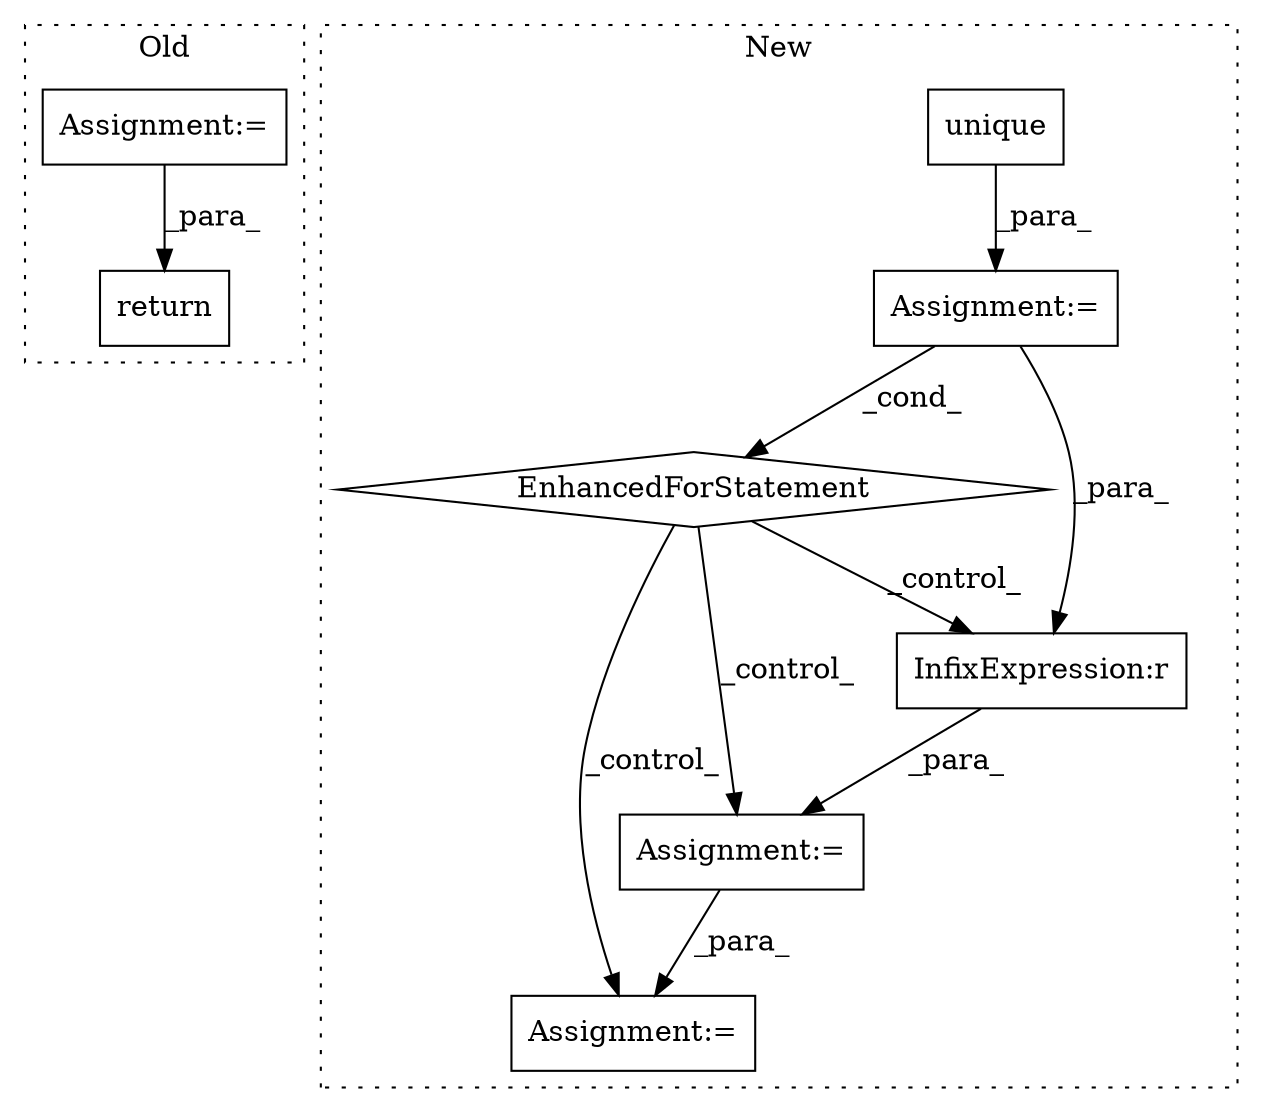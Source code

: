 digraph G {
subgraph cluster0 {
1 [label="return" a="41" s="559" l="7" shape="box"];
4 [label="Assignment:=" a="7" s="231,301" l="53,2" shape="box"];
label = "Old";
style="dotted";
}
subgraph cluster1 {
2 [label="unique" a="32" s="344" l="8" shape="box"];
3 [label="Assignment:=" a="7" s="271,352" l="53,2" shape="box"];
5 [label="Assignment:=" a="7" s="860" l="1" shape="box"];
6 [label="Assignment:=" a="7" s="808" l="1" shape="box"];
7 [label="EnhancedForStatement" a="70" s="271,352" l="53,2" shape="diamond"];
8 [label="InfixExpression:r" a="27" s="391" l="4" shape="box"];
label = "New";
style="dotted";
}
2 -> 3 [label="_para_"];
3 -> 8 [label="_para_"];
3 -> 7 [label="_cond_"];
4 -> 1 [label="_para_"];
6 -> 5 [label="_para_"];
7 -> 8 [label="_control_"];
7 -> 6 [label="_control_"];
7 -> 5 [label="_control_"];
8 -> 6 [label="_para_"];
}
